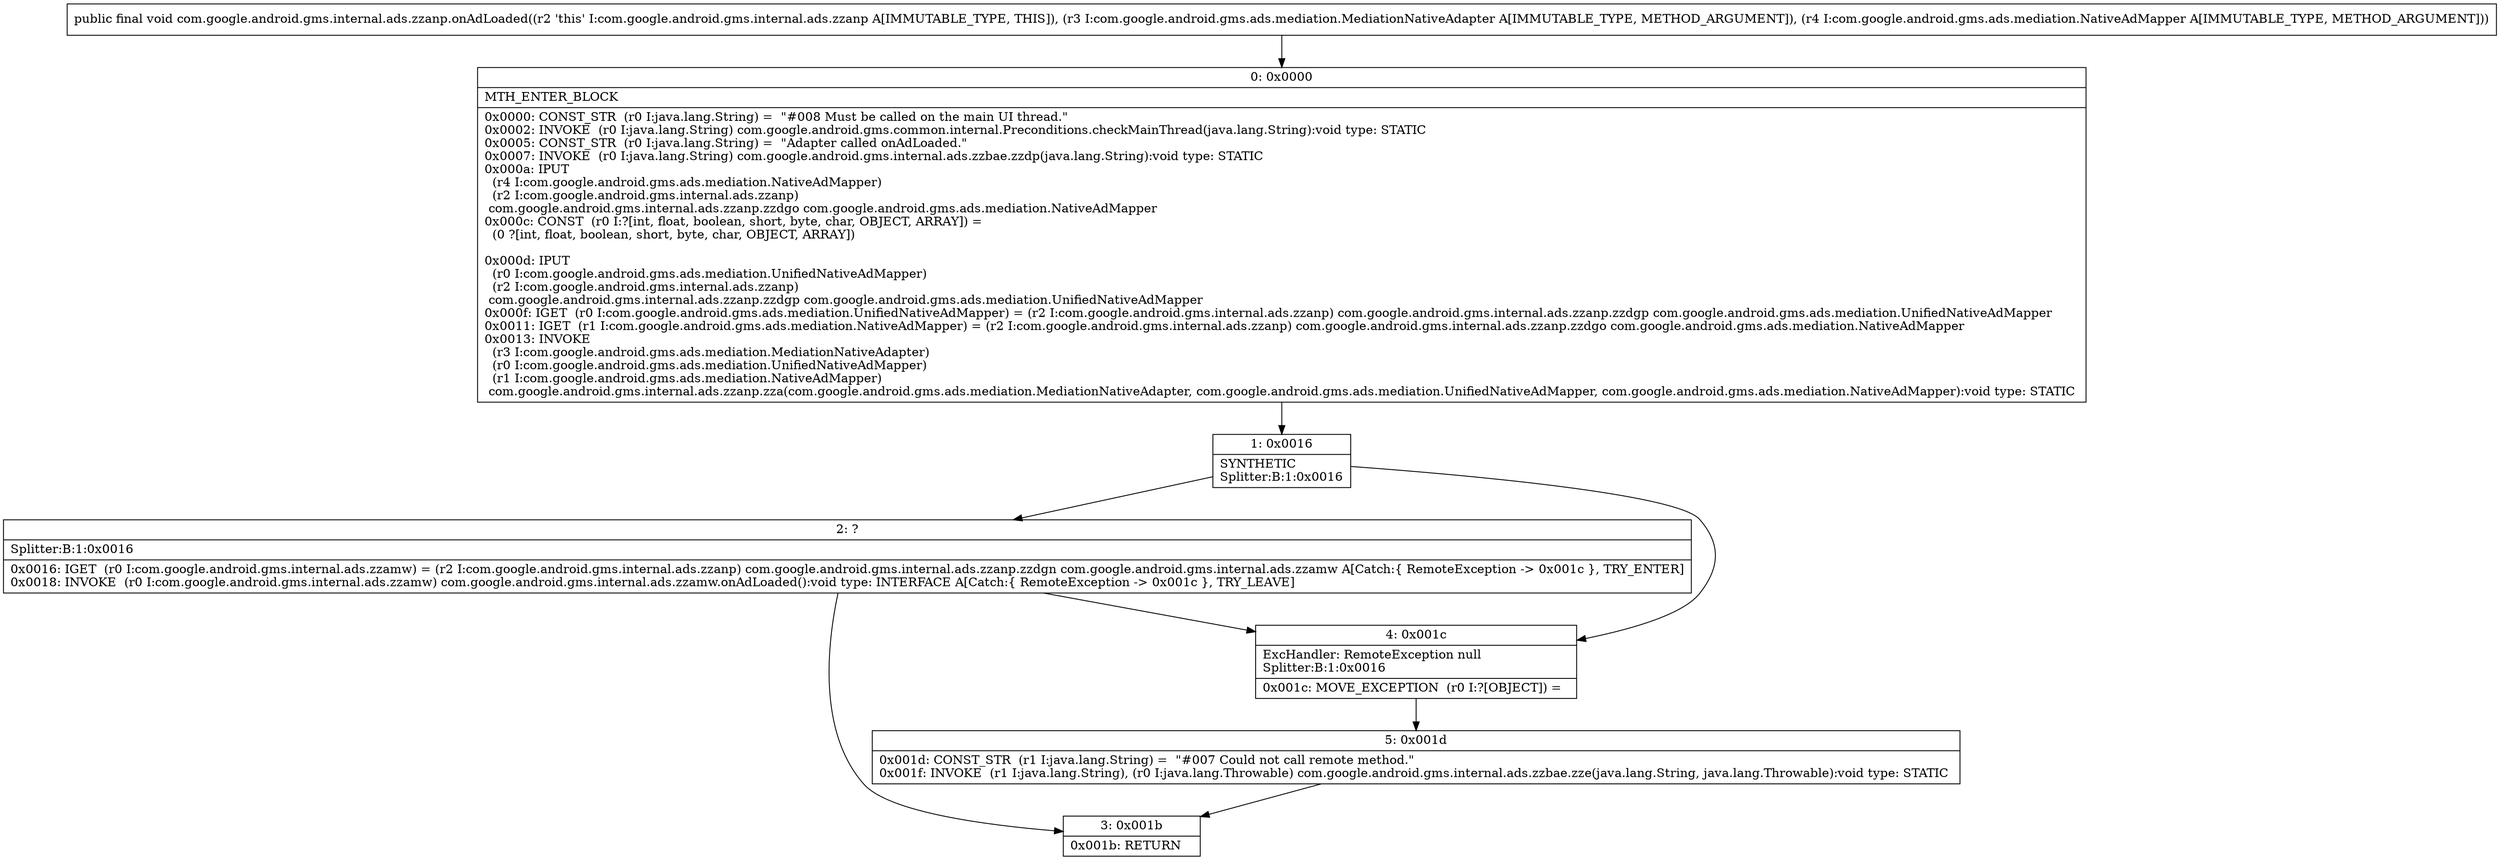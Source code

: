 digraph "CFG forcom.google.android.gms.internal.ads.zzanp.onAdLoaded(Lcom\/google\/android\/gms\/ads\/mediation\/MediationNativeAdapter;Lcom\/google\/android\/gms\/ads\/mediation\/NativeAdMapper;)V" {
Node_0 [shape=record,label="{0\:\ 0x0000|MTH_ENTER_BLOCK\l|0x0000: CONST_STR  (r0 I:java.lang.String) =  \"#008 Must be called on the main UI thread.\" \l0x0002: INVOKE  (r0 I:java.lang.String) com.google.android.gms.common.internal.Preconditions.checkMainThread(java.lang.String):void type: STATIC \l0x0005: CONST_STR  (r0 I:java.lang.String) =  \"Adapter called onAdLoaded.\" \l0x0007: INVOKE  (r0 I:java.lang.String) com.google.android.gms.internal.ads.zzbae.zzdp(java.lang.String):void type: STATIC \l0x000a: IPUT  \l  (r4 I:com.google.android.gms.ads.mediation.NativeAdMapper)\l  (r2 I:com.google.android.gms.internal.ads.zzanp)\l com.google.android.gms.internal.ads.zzanp.zzdgo com.google.android.gms.ads.mediation.NativeAdMapper \l0x000c: CONST  (r0 I:?[int, float, boolean, short, byte, char, OBJECT, ARRAY]) = \l  (0 ?[int, float, boolean, short, byte, char, OBJECT, ARRAY])\l \l0x000d: IPUT  \l  (r0 I:com.google.android.gms.ads.mediation.UnifiedNativeAdMapper)\l  (r2 I:com.google.android.gms.internal.ads.zzanp)\l com.google.android.gms.internal.ads.zzanp.zzdgp com.google.android.gms.ads.mediation.UnifiedNativeAdMapper \l0x000f: IGET  (r0 I:com.google.android.gms.ads.mediation.UnifiedNativeAdMapper) = (r2 I:com.google.android.gms.internal.ads.zzanp) com.google.android.gms.internal.ads.zzanp.zzdgp com.google.android.gms.ads.mediation.UnifiedNativeAdMapper \l0x0011: IGET  (r1 I:com.google.android.gms.ads.mediation.NativeAdMapper) = (r2 I:com.google.android.gms.internal.ads.zzanp) com.google.android.gms.internal.ads.zzanp.zzdgo com.google.android.gms.ads.mediation.NativeAdMapper \l0x0013: INVOKE  \l  (r3 I:com.google.android.gms.ads.mediation.MediationNativeAdapter)\l  (r0 I:com.google.android.gms.ads.mediation.UnifiedNativeAdMapper)\l  (r1 I:com.google.android.gms.ads.mediation.NativeAdMapper)\l com.google.android.gms.internal.ads.zzanp.zza(com.google.android.gms.ads.mediation.MediationNativeAdapter, com.google.android.gms.ads.mediation.UnifiedNativeAdMapper, com.google.android.gms.ads.mediation.NativeAdMapper):void type: STATIC \l}"];
Node_1 [shape=record,label="{1\:\ 0x0016|SYNTHETIC\lSplitter:B:1:0x0016\l}"];
Node_2 [shape=record,label="{2\:\ ?|Splitter:B:1:0x0016\l|0x0016: IGET  (r0 I:com.google.android.gms.internal.ads.zzamw) = (r2 I:com.google.android.gms.internal.ads.zzanp) com.google.android.gms.internal.ads.zzanp.zzdgn com.google.android.gms.internal.ads.zzamw A[Catch:\{ RemoteException \-\> 0x001c \}, TRY_ENTER]\l0x0018: INVOKE  (r0 I:com.google.android.gms.internal.ads.zzamw) com.google.android.gms.internal.ads.zzamw.onAdLoaded():void type: INTERFACE A[Catch:\{ RemoteException \-\> 0x001c \}, TRY_LEAVE]\l}"];
Node_3 [shape=record,label="{3\:\ 0x001b|0x001b: RETURN   \l}"];
Node_4 [shape=record,label="{4\:\ 0x001c|ExcHandler: RemoteException null\lSplitter:B:1:0x0016\l|0x001c: MOVE_EXCEPTION  (r0 I:?[OBJECT]) =  \l}"];
Node_5 [shape=record,label="{5\:\ 0x001d|0x001d: CONST_STR  (r1 I:java.lang.String) =  \"#007 Could not call remote method.\" \l0x001f: INVOKE  (r1 I:java.lang.String), (r0 I:java.lang.Throwable) com.google.android.gms.internal.ads.zzbae.zze(java.lang.String, java.lang.Throwable):void type: STATIC \l}"];
MethodNode[shape=record,label="{public final void com.google.android.gms.internal.ads.zzanp.onAdLoaded((r2 'this' I:com.google.android.gms.internal.ads.zzanp A[IMMUTABLE_TYPE, THIS]), (r3 I:com.google.android.gms.ads.mediation.MediationNativeAdapter A[IMMUTABLE_TYPE, METHOD_ARGUMENT]), (r4 I:com.google.android.gms.ads.mediation.NativeAdMapper A[IMMUTABLE_TYPE, METHOD_ARGUMENT])) }"];
MethodNode -> Node_0;
Node_0 -> Node_1;
Node_1 -> Node_2;
Node_1 -> Node_4;
Node_2 -> Node_3;
Node_2 -> Node_4;
Node_4 -> Node_5;
Node_5 -> Node_3;
}

